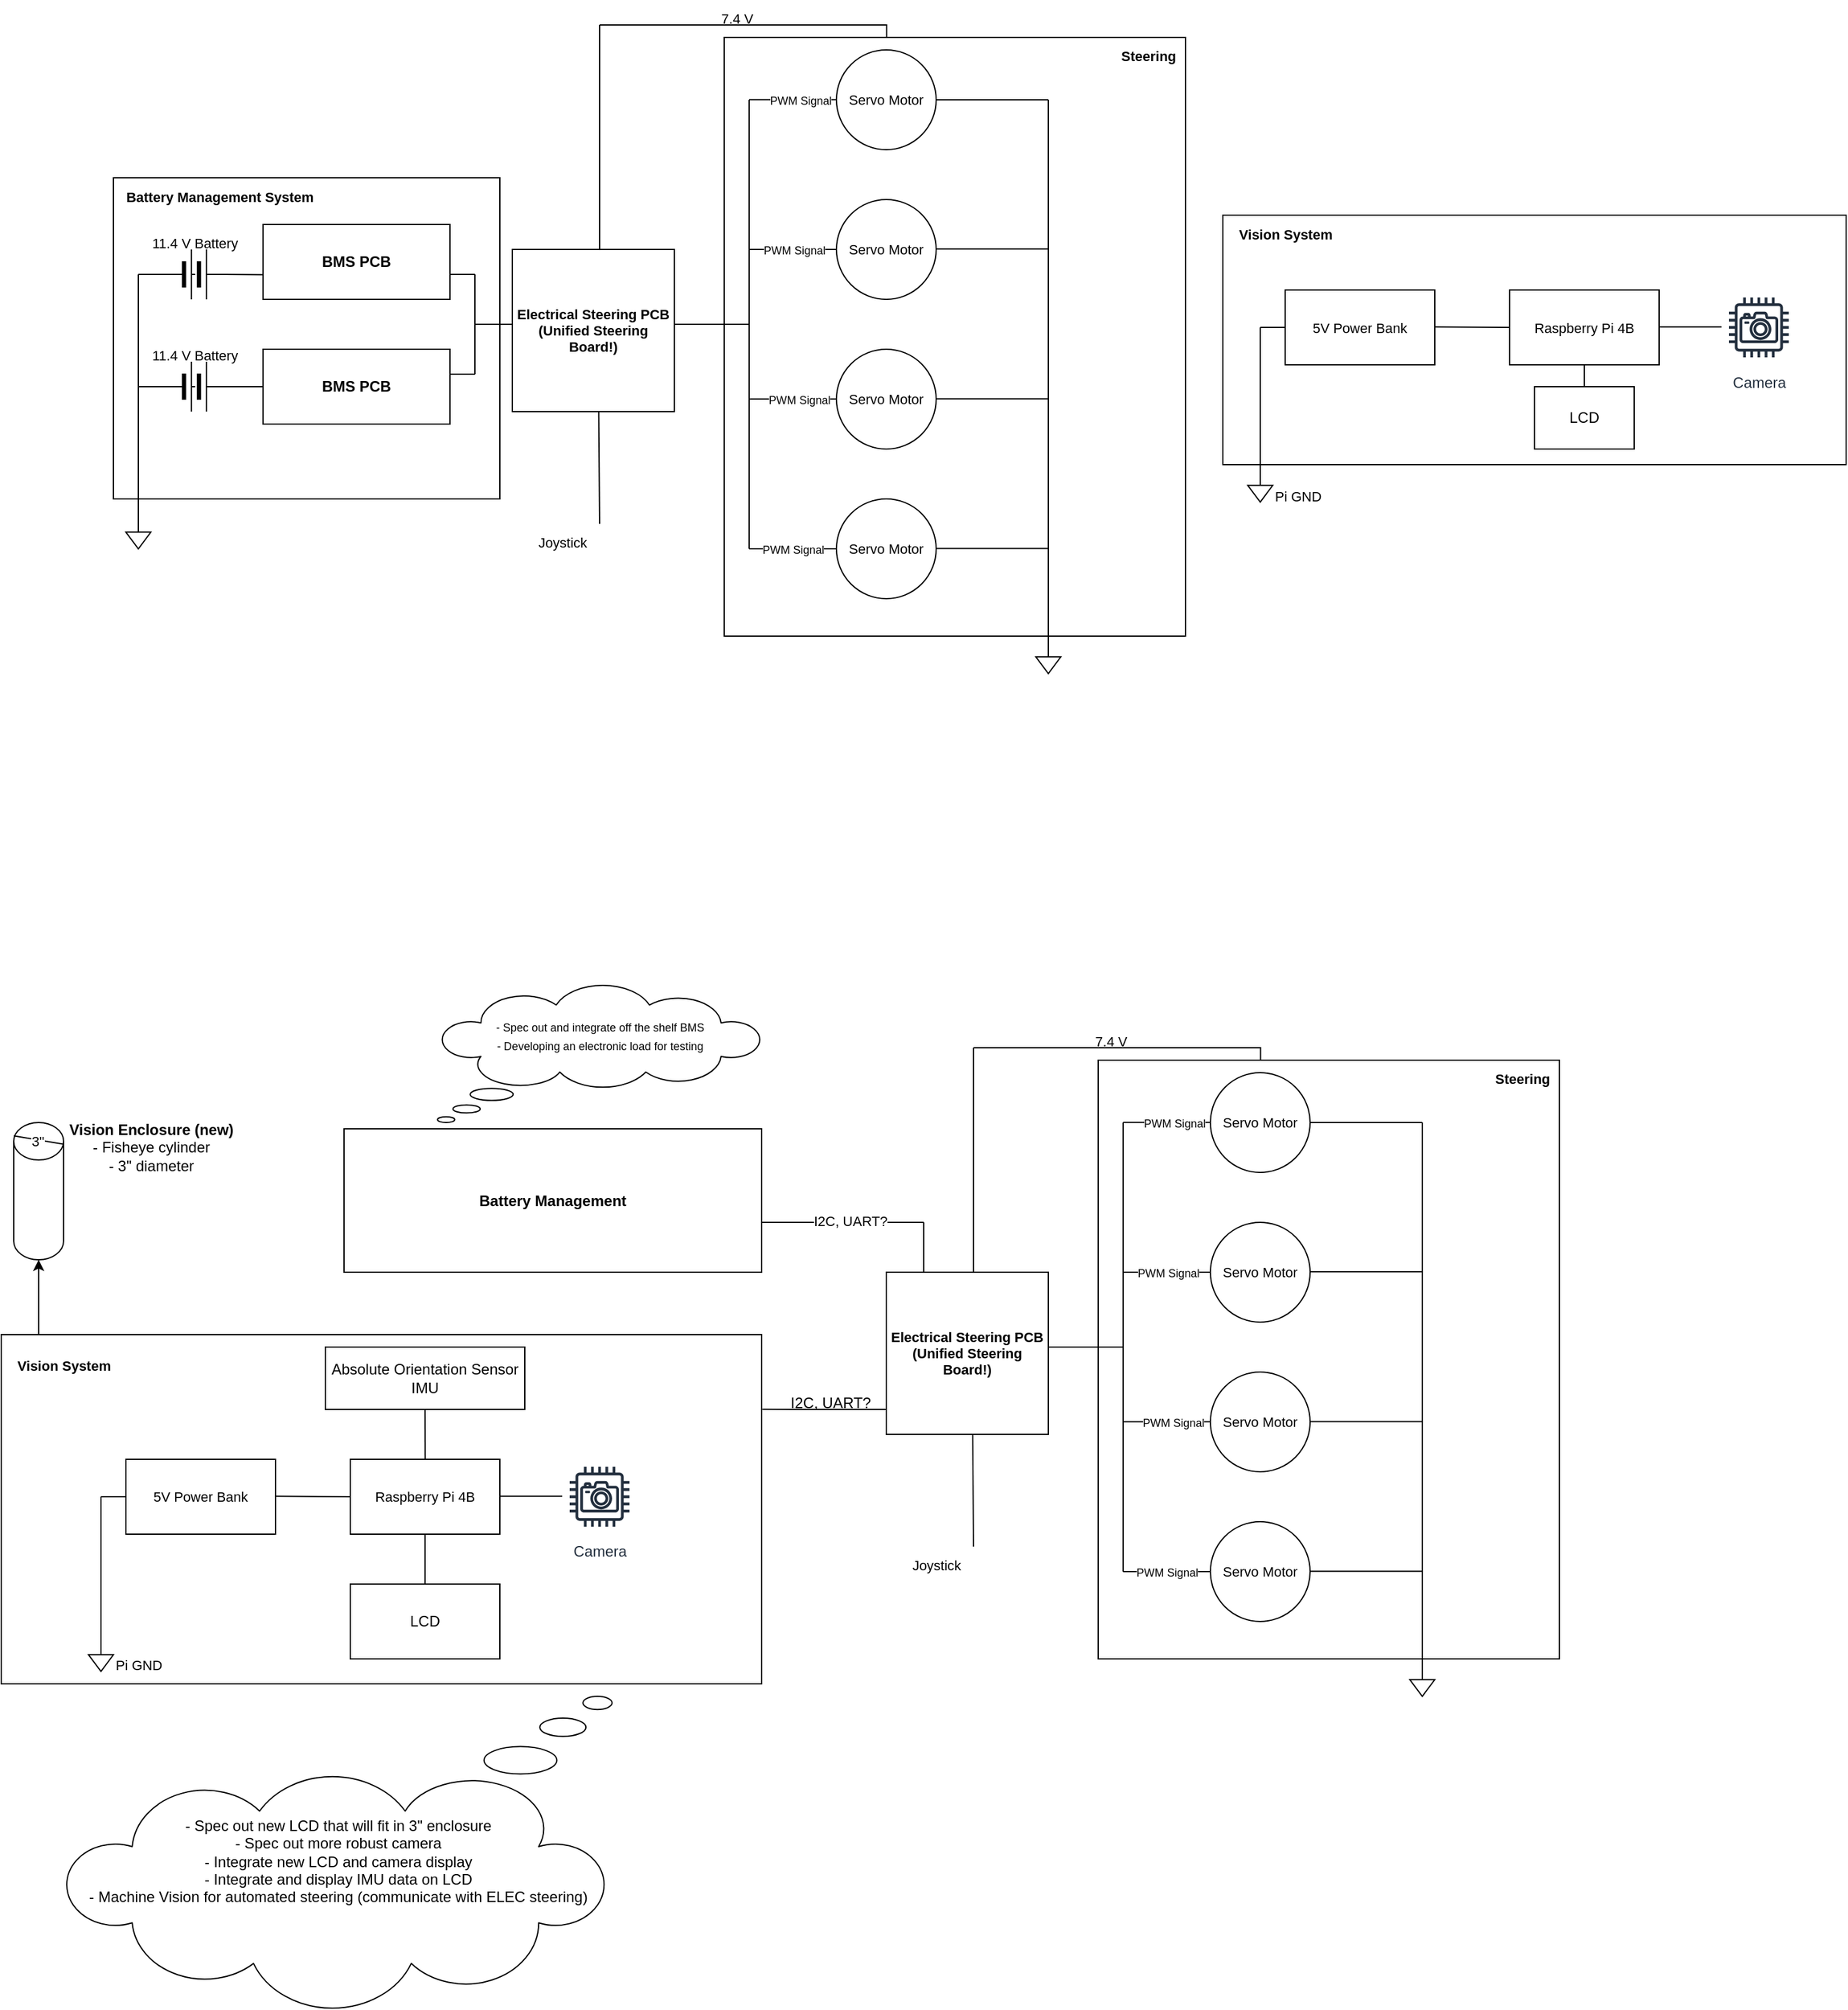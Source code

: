 <mxfile version="22.0.0" type="github">
  <diagram name="Page-1" id="oYd3Mc3LVP-6J4C2aAIg">
    <mxGraphModel dx="1958" dy="1992" grid="1" gridSize="10" guides="1" tooltips="1" connect="1" arrows="0" fold="1" page="1" pageScale="1" pageWidth="850" pageHeight="1100" math="0" shadow="0">
      <root>
        <mxCell id="0" />
        <mxCell id="1" parent="0" />
        <mxCell id="V1TDWvUSBA27oYakJqR9-27" value="" style="rounded=0;whiteSpace=wrap;html=1;" vertex="1" parent="1">
          <mxGeometry x="40" y="580" width="610" height="280" as="geometry" />
        </mxCell>
        <mxCell id="40IYaSdumrcxGA5eztbm-112" value="" style="rounded=0;whiteSpace=wrap;html=1;fontFamily=Helvetica;fontSize=11;fontColor=default;" parent="1" vertex="1">
          <mxGeometry x="1020" y="-317.5" width="500" height="200" as="geometry" />
        </mxCell>
        <mxCell id="40IYaSdumrcxGA5eztbm-90" value="" style="rounded=0;whiteSpace=wrap;html=1;fontFamily=Helvetica;fontSize=11;fontColor=default;" parent="1" vertex="1">
          <mxGeometry x="130" y="-347.5" width="310" height="257.5" as="geometry" />
        </mxCell>
        <mxCell id="40IYaSdumrcxGA5eztbm-80" value="" style="rounded=0;whiteSpace=wrap;html=1;fontFamily=Helvetica;fontSize=11;fontColor=default;" parent="1" vertex="1">
          <mxGeometry x="620" y="-460" width="370" height="480" as="geometry" />
        </mxCell>
        <mxCell id="40IYaSdumrcxGA5eztbm-2" value="&lt;b&gt;BMS PCB&lt;/b&gt;" style="rounded=0;whiteSpace=wrap;html=1;" parent="1" vertex="1">
          <mxGeometry x="250" y="-310" width="150" height="60" as="geometry" />
        </mxCell>
        <mxCell id="40IYaSdumrcxGA5eztbm-4" value="" style="pointerEvents=1;verticalLabelPosition=bottom;shadow=0;dashed=0;align=center;html=1;verticalAlign=top;shape=mxgraph.electrical.miscellaneous.batteryStack;" parent="1" vertex="1">
          <mxGeometry x="170" y="-290" width="50" height="40" as="geometry" />
        </mxCell>
        <mxCell id="40IYaSdumrcxGA5eztbm-5" value="&lt;b&gt;BMS PCB&lt;/b&gt;" style="rounded=0;whiteSpace=wrap;html=1;" parent="1" vertex="1">
          <mxGeometry x="250" y="-210" width="150" height="60" as="geometry" />
        </mxCell>
        <mxCell id="40IYaSdumrcxGA5eztbm-17" value="" style="endArrow=none;html=1;rounded=0;exitX=1;exitY=0.5;exitDx=0;exitDy=0;entryX=-0.001;entryY=0.671;entryDx=0;entryDy=0;entryPerimeter=0;" parent="1" source="40IYaSdumrcxGA5eztbm-4" target="40IYaSdumrcxGA5eztbm-2" edge="1">
          <mxGeometry width="50" height="50" relative="1" as="geometry">
            <mxPoint x="260" y="-230" as="sourcePoint" />
            <mxPoint x="310" y="-280" as="targetPoint" />
          </mxGeometry>
        </mxCell>
        <mxCell id="40IYaSdumrcxGA5eztbm-21" style="shape=connector;rounded=0;orthogonalLoop=1;jettySize=auto;html=1;entryX=1;entryY=0.5;entryDx=0;entryDy=0;labelBackgroundColor=default;strokeColor=default;fontFamily=Helvetica;fontSize=11;fontColor=default;endArrow=classic;" parent="1" source="40IYaSdumrcxGA5eztbm-4" target="40IYaSdumrcxGA5eztbm-4" edge="1">
          <mxGeometry relative="1" as="geometry" />
        </mxCell>
        <mxCell id="40IYaSdumrcxGA5eztbm-35" value="" style="endArrow=none;html=1;rounded=0;labelBackgroundColor=default;strokeColor=default;fontFamily=Helvetica;fontSize=11;fontColor=default;shape=connector;entryX=0;entryY=0.5;entryDx=0;entryDy=0;" parent="1" target="40IYaSdumrcxGA5eztbm-4" edge="1">
          <mxGeometry width="50" height="50" relative="1" as="geometry">
            <mxPoint x="150" y="-270" as="sourcePoint" />
            <mxPoint x="190" y="-320" as="targetPoint" />
          </mxGeometry>
        </mxCell>
        <mxCell id="40IYaSdumrcxGA5eztbm-39" value="" style="pointerEvents=1;verticalLabelPosition=bottom;shadow=0;dashed=0;align=center;html=1;verticalAlign=top;shape=mxgraph.electrical.miscellaneous.batteryStack;" parent="1" vertex="1">
          <mxGeometry x="170" y="-200" width="50" height="40" as="geometry" />
        </mxCell>
        <mxCell id="40IYaSdumrcxGA5eztbm-40" value="" style="endArrow=none;html=1;rounded=0;exitX=1;exitY=0.5;exitDx=0;exitDy=0;entryX=-0.001;entryY=0.671;entryDx=0;entryDy=0;entryPerimeter=0;" parent="1" source="40IYaSdumrcxGA5eztbm-39" edge="1">
          <mxGeometry width="50" height="50" relative="1" as="geometry">
            <mxPoint x="260" y="-140" as="sourcePoint" />
            <mxPoint x="250" y="-180" as="targetPoint" />
          </mxGeometry>
        </mxCell>
        <mxCell id="40IYaSdumrcxGA5eztbm-41" style="shape=connector;rounded=0;orthogonalLoop=1;jettySize=auto;html=1;entryX=1;entryY=0.5;entryDx=0;entryDy=0;labelBackgroundColor=default;strokeColor=default;fontFamily=Helvetica;fontSize=11;fontColor=default;endArrow=classic;" parent="1" source="40IYaSdumrcxGA5eztbm-39" target="40IYaSdumrcxGA5eztbm-39" edge="1">
          <mxGeometry relative="1" as="geometry" />
        </mxCell>
        <mxCell id="40IYaSdumrcxGA5eztbm-42" value="" style="pointerEvents=1;verticalLabelPosition=bottom;shadow=0;dashed=0;align=center;html=1;verticalAlign=top;shape=mxgraph.electrical.signal_sources.signal_ground;fontFamily=Helvetica;fontSize=11;fontColor=default;" parent="1" vertex="1">
          <mxGeometry x="140" y="-70" width="20" height="20" as="geometry" />
        </mxCell>
        <mxCell id="40IYaSdumrcxGA5eztbm-43" value="" style="endArrow=none;html=1;rounded=0;labelBackgroundColor=default;strokeColor=default;fontFamily=Helvetica;fontSize=11;fontColor=default;shape=connector;entryX=0;entryY=0.5;entryDx=0;entryDy=0;" parent="1" target="40IYaSdumrcxGA5eztbm-39" edge="1">
          <mxGeometry width="50" height="50" relative="1" as="geometry">
            <mxPoint x="150" y="-180" as="sourcePoint" />
            <mxPoint x="190" y="-230" as="targetPoint" />
          </mxGeometry>
        </mxCell>
        <mxCell id="40IYaSdumrcxGA5eztbm-44" value="" style="endArrow=none;html=1;rounded=0;labelBackgroundColor=default;strokeColor=default;fontFamily=Helvetica;fontSize=11;fontColor=default;shape=connector;exitX=0.5;exitY=0;exitDx=0;exitDy=0;exitPerimeter=0;" parent="1" source="40IYaSdumrcxGA5eztbm-42" edge="1">
          <mxGeometry width="50" height="50" relative="1" as="geometry">
            <mxPoint x="150" y="-110" as="sourcePoint" />
            <mxPoint x="150" y="-220" as="targetPoint" />
          </mxGeometry>
        </mxCell>
        <mxCell id="40IYaSdumrcxGA5eztbm-47" value="&lt;b&gt;Electrical Steering PCB&lt;br&gt;(Unified Steering Board!)&lt;/b&gt;" style="whiteSpace=wrap;html=1;aspect=fixed;fontFamily=Helvetica;fontSize=11;fontColor=default;" parent="1" vertex="1">
          <mxGeometry x="450" y="-290" width="130" height="130" as="geometry" />
        </mxCell>
        <mxCell id="40IYaSdumrcxGA5eztbm-48" value="" style="endArrow=none;html=1;rounded=0;labelBackgroundColor=default;strokeColor=default;fontFamily=Helvetica;fontSize=11;fontColor=default;shape=connector;" parent="1" edge="1">
          <mxGeometry width="50" height="50" relative="1" as="geometry">
            <mxPoint x="400" y="-270" as="sourcePoint" />
            <mxPoint x="420" y="-270" as="targetPoint" />
            <Array as="points" />
          </mxGeometry>
        </mxCell>
        <mxCell id="40IYaSdumrcxGA5eztbm-49" value="" style="endArrow=none;html=1;rounded=0;labelBackgroundColor=default;strokeColor=default;fontFamily=Helvetica;fontSize=11;fontColor=default;shape=connector;" parent="1" edge="1">
          <mxGeometry width="50" height="50" relative="1" as="geometry">
            <mxPoint x="400" y="-190" as="sourcePoint" />
            <mxPoint x="420" y="-190" as="targetPoint" />
          </mxGeometry>
        </mxCell>
        <mxCell id="40IYaSdumrcxGA5eztbm-50" value="" style="endArrow=none;html=1;rounded=0;labelBackgroundColor=default;strokeColor=default;fontFamily=Helvetica;fontSize=11;fontColor=default;shape=connector;" parent="1" edge="1">
          <mxGeometry width="50" height="50" relative="1" as="geometry">
            <mxPoint x="420" y="-190" as="sourcePoint" />
            <mxPoint x="420" y="-270" as="targetPoint" />
          </mxGeometry>
        </mxCell>
        <mxCell id="40IYaSdumrcxGA5eztbm-51" value="" style="endArrow=none;html=1;rounded=0;labelBackgroundColor=default;strokeColor=default;fontFamily=Helvetica;fontSize=11;fontColor=default;shape=connector;entryX=-0.001;entryY=0.462;entryDx=0;entryDy=0;entryPerimeter=0;" parent="1" target="40IYaSdumrcxGA5eztbm-47" edge="1">
          <mxGeometry width="50" height="50" relative="1" as="geometry">
            <mxPoint x="420" y="-230" as="sourcePoint" />
            <mxPoint x="450.0" y="-225.51" as="targetPoint" />
          </mxGeometry>
        </mxCell>
        <mxCell id="40IYaSdumrcxGA5eztbm-52" value="Servo Motor" style="ellipse;whiteSpace=wrap;html=1;aspect=fixed;fontFamily=Helvetica;fontSize=11;fontColor=default;" parent="1" vertex="1">
          <mxGeometry x="710" y="-450" width="80" height="80" as="geometry" />
        </mxCell>
        <mxCell id="40IYaSdumrcxGA5eztbm-53" value="Servo Motor" style="ellipse;whiteSpace=wrap;html=1;aspect=fixed;fontFamily=Helvetica;fontSize=11;fontColor=default;" parent="1" vertex="1">
          <mxGeometry x="710" y="-330" width="80" height="80" as="geometry" />
        </mxCell>
        <mxCell id="40IYaSdumrcxGA5eztbm-54" value="Servo Motor" style="ellipse;whiteSpace=wrap;html=1;aspect=fixed;fontFamily=Helvetica;fontSize=11;fontColor=default;" parent="1" vertex="1">
          <mxGeometry x="710" y="-210" width="80" height="80" as="geometry" />
        </mxCell>
        <mxCell id="40IYaSdumrcxGA5eztbm-55" value="Servo Motor" style="ellipse;whiteSpace=wrap;html=1;aspect=fixed;fontFamily=Helvetica;fontSize=11;fontColor=default;" parent="1" vertex="1">
          <mxGeometry x="710" y="-90" width="80" height="80" as="geometry" />
        </mxCell>
        <mxCell id="40IYaSdumrcxGA5eztbm-60" value="" style="endArrow=none;html=1;rounded=0;labelBackgroundColor=default;strokeColor=default;fontFamily=Helvetica;fontSize=11;fontColor=default;shape=connector;" parent="1" edge="1">
          <mxGeometry width="50" height="50" relative="1" as="geometry">
            <mxPoint x="580" y="-230" as="sourcePoint" />
            <mxPoint x="640" y="-230" as="targetPoint" />
          </mxGeometry>
        </mxCell>
        <mxCell id="40IYaSdumrcxGA5eztbm-61" value="" style="endArrow=none;html=1;rounded=0;labelBackgroundColor=default;strokeColor=default;fontFamily=Helvetica;fontSize=11;fontColor=default;shape=connector;" parent="1" edge="1">
          <mxGeometry width="50" height="50" relative="1" as="geometry">
            <mxPoint x="640" y="-230" as="sourcePoint" />
            <mxPoint x="640" y="-410" as="targetPoint" />
          </mxGeometry>
        </mxCell>
        <mxCell id="40IYaSdumrcxGA5eztbm-62" value="" style="endArrow=none;html=1;rounded=0;labelBackgroundColor=default;strokeColor=default;fontFamily=Helvetica;fontSize=11;fontColor=default;shape=connector;" parent="1" edge="1">
          <mxGeometry width="50" height="50" relative="1" as="geometry">
            <mxPoint x="640" y="-50" as="sourcePoint" />
            <mxPoint x="640" y="-230" as="targetPoint" />
          </mxGeometry>
        </mxCell>
        <mxCell id="40IYaSdumrcxGA5eztbm-63" value="" style="endArrow=none;html=1;rounded=0;labelBackgroundColor=default;strokeColor=default;fontFamily=Helvetica;fontSize=11;fontColor=default;shape=connector;" parent="1" target="40IYaSdumrcxGA5eztbm-55" edge="1">
          <mxGeometry width="50" height="50" relative="1" as="geometry">
            <mxPoint x="640" y="-50" as="sourcePoint" />
            <mxPoint x="690" y="-100" as="targetPoint" />
          </mxGeometry>
        </mxCell>
        <mxCell id="40IYaSdumrcxGA5eztbm-71" value="&lt;font style=&quot;font-size: 9px;&quot;&gt;PWM Signal&lt;/font&gt;" style="edgeLabel;html=1;align=center;verticalAlign=middle;resizable=0;points=[];fontSize=11;fontFamily=Helvetica;fontColor=default;" parent="40IYaSdumrcxGA5eztbm-63" vertex="1" connectable="0">
          <mxGeometry x="-0.005" relative="1" as="geometry">
            <mxPoint as="offset" />
          </mxGeometry>
        </mxCell>
        <mxCell id="40IYaSdumrcxGA5eztbm-64" value="" style="endArrow=none;html=1;rounded=0;labelBackgroundColor=default;strokeColor=default;fontFamily=Helvetica;fontSize=11;fontColor=default;shape=connector;" parent="1" edge="1">
          <mxGeometry width="50" height="50" relative="1" as="geometry">
            <mxPoint x="640" y="-170.12" as="sourcePoint" />
            <mxPoint x="710" y="-170.12" as="targetPoint" />
          </mxGeometry>
        </mxCell>
        <mxCell id="40IYaSdumrcxGA5eztbm-67" value="&lt;font style=&quot;font-size: 9px;&quot;&gt;PWM Signal&lt;/font&gt;" style="edgeLabel;html=1;align=center;verticalAlign=middle;resizable=0;points=[];fontSize=11;fontFamily=Helvetica;fontColor=default;" parent="40IYaSdumrcxGA5eztbm-64" vertex="1" connectable="0">
          <mxGeometry x="-0.137" y="1" relative="1" as="geometry">
            <mxPoint x="10" y="1" as="offset" />
          </mxGeometry>
        </mxCell>
        <mxCell id="40IYaSdumrcxGA5eztbm-65" value="" style="endArrow=none;html=1;rounded=0;labelBackgroundColor=default;strokeColor=default;fontFamily=Helvetica;fontSize=11;fontColor=default;shape=connector;" parent="1" edge="1">
          <mxGeometry width="50" height="50" relative="1" as="geometry">
            <mxPoint x="640" y="-290" as="sourcePoint" />
            <mxPoint x="710" y="-290" as="targetPoint" />
          </mxGeometry>
        </mxCell>
        <mxCell id="40IYaSdumrcxGA5eztbm-69" value="&lt;font style=&quot;font-size: 9px;&quot;&gt;PWM Signal&lt;/font&gt;" style="edgeLabel;html=1;align=center;verticalAlign=middle;resizable=0;points=[];fontSize=11;fontFamily=Helvetica;fontColor=default;" parent="40IYaSdumrcxGA5eztbm-65" vertex="1" connectable="0">
          <mxGeometry x="0.024" relative="1" as="geometry">
            <mxPoint as="offset" />
          </mxGeometry>
        </mxCell>
        <mxCell id="40IYaSdumrcxGA5eztbm-66" value="" style="endArrow=none;html=1;rounded=0;labelBackgroundColor=default;strokeColor=default;fontFamily=Helvetica;fontSize=11;fontColor=default;shape=connector;" parent="1" edge="1">
          <mxGeometry width="50" height="50" relative="1" as="geometry">
            <mxPoint x="640" y="-410.12" as="sourcePoint" />
            <mxPoint x="710" y="-410.12" as="targetPoint" />
          </mxGeometry>
        </mxCell>
        <mxCell id="40IYaSdumrcxGA5eztbm-70" value="&lt;font style=&quot;font-size: 9px;&quot;&gt;PWM Signal&lt;/font&gt;" style="edgeLabel;html=1;align=center;verticalAlign=middle;resizable=0;points=[];fontSize=11;fontFamily=Helvetica;fontColor=default;" parent="40IYaSdumrcxGA5eztbm-66" vertex="1" connectable="0">
          <mxGeometry x="-0.249" y="1" relative="1" as="geometry">
            <mxPoint x="14" y="1" as="offset" />
          </mxGeometry>
        </mxCell>
        <mxCell id="40IYaSdumrcxGA5eztbm-72" value="" style="endArrow=none;html=1;rounded=0;labelBackgroundColor=default;strokeColor=default;fontFamily=Helvetica;fontSize=11;fontColor=default;shape=connector;" parent="1" edge="1">
          <mxGeometry width="50" height="50" relative="1" as="geometry">
            <mxPoint x="790" y="-410" as="sourcePoint" />
            <mxPoint x="880" y="-410" as="targetPoint" />
          </mxGeometry>
        </mxCell>
        <mxCell id="40IYaSdumrcxGA5eztbm-73" value="" style="endArrow=none;html=1;rounded=0;labelBackgroundColor=default;strokeColor=default;fontFamily=Helvetica;fontSize=11;fontColor=default;shape=connector;" parent="1" edge="1">
          <mxGeometry width="50" height="50" relative="1" as="geometry">
            <mxPoint x="790" y="-290.42" as="sourcePoint" />
            <mxPoint x="880" y="-290.42" as="targetPoint" />
          </mxGeometry>
        </mxCell>
        <mxCell id="40IYaSdumrcxGA5eztbm-74" value="" style="endArrow=none;html=1;rounded=0;labelBackgroundColor=default;strokeColor=default;fontFamily=Helvetica;fontSize=11;fontColor=default;shape=connector;" parent="1" edge="1">
          <mxGeometry width="50" height="50" relative="1" as="geometry">
            <mxPoint x="790" y="-170.21" as="sourcePoint" />
            <mxPoint x="880" y="-170.21" as="targetPoint" />
          </mxGeometry>
        </mxCell>
        <mxCell id="40IYaSdumrcxGA5eztbm-75" value="" style="endArrow=none;html=1;rounded=0;labelBackgroundColor=default;strokeColor=default;fontFamily=Helvetica;fontSize=11;fontColor=default;shape=connector;" parent="1" edge="1">
          <mxGeometry width="50" height="50" relative="1" as="geometry">
            <mxPoint x="790" y="-50.21" as="sourcePoint" />
            <mxPoint x="880" y="-50.21" as="targetPoint" />
          </mxGeometry>
        </mxCell>
        <mxCell id="40IYaSdumrcxGA5eztbm-76" value="" style="endArrow=none;html=1;rounded=0;labelBackgroundColor=default;strokeColor=default;fontFamily=Helvetica;fontSize=11;fontColor=default;shape=connector;exitX=0.5;exitY=0;exitDx=0;exitDy=0;exitPerimeter=0;" parent="1" source="40IYaSdumrcxGA5eztbm-78" edge="1">
          <mxGeometry width="50" height="50" relative="1" as="geometry">
            <mxPoint x="880" y="-20" as="sourcePoint" />
            <mxPoint x="880" y="-410" as="targetPoint" />
          </mxGeometry>
        </mxCell>
        <mxCell id="40IYaSdumrcxGA5eztbm-78" value="" style="pointerEvents=1;verticalLabelPosition=bottom;shadow=0;dashed=0;align=center;html=1;verticalAlign=top;shape=mxgraph.electrical.signal_sources.signal_ground;fontFamily=Helvetica;fontSize=11;fontColor=default;" parent="1" vertex="1">
          <mxGeometry x="870" y="30" width="20" height="20" as="geometry" />
        </mxCell>
        <mxCell id="40IYaSdumrcxGA5eztbm-82" value="" style="endArrow=none;html=1;rounded=0;labelBackgroundColor=default;strokeColor=default;fontFamily=Helvetica;fontSize=11;fontColor=default;shape=connector;" parent="1" edge="1">
          <mxGeometry width="50" height="50" relative="1" as="geometry">
            <mxPoint x="520" y="-290" as="sourcePoint" />
            <mxPoint x="520" y="-470" as="targetPoint" />
          </mxGeometry>
        </mxCell>
        <mxCell id="40IYaSdumrcxGA5eztbm-83" value="" style="endArrow=none;html=1;rounded=0;labelBackgroundColor=default;strokeColor=default;fontFamily=Helvetica;fontSize=11;fontColor=default;shape=connector;" parent="1" edge="1">
          <mxGeometry width="50" height="50" relative="1" as="geometry">
            <mxPoint x="520" y="-470" as="sourcePoint" />
            <mxPoint x="750" y="-470" as="targetPoint" />
          </mxGeometry>
        </mxCell>
        <mxCell id="40IYaSdumrcxGA5eztbm-84" value="" style="endArrow=none;html=1;rounded=0;labelBackgroundColor=default;strokeColor=default;fontFamily=Helvetica;fontSize=11;fontColor=default;shape=connector;exitX=0.352;exitY=0;exitDx=0;exitDy=0;exitPerimeter=0;" parent="1" source="40IYaSdumrcxGA5eztbm-80" edge="1">
          <mxGeometry width="50" height="50" relative="1" as="geometry">
            <mxPoint x="749.75" y="-460" as="sourcePoint" />
            <mxPoint x="750.25" y="-470.48" as="targetPoint" />
          </mxGeometry>
        </mxCell>
        <mxCell id="40IYaSdumrcxGA5eztbm-85" value="7.4 V" style="text;html=1;align=center;verticalAlign=middle;resizable=0;points=[];autosize=1;strokeColor=none;fillColor=none;fontSize=11;fontFamily=Helvetica;fontColor=default;" parent="1" vertex="1">
          <mxGeometry x="605" y="-490" width="50" height="30" as="geometry" />
        </mxCell>
        <mxCell id="40IYaSdumrcxGA5eztbm-86" value="11.4 V Battery" style="text;html=1;align=center;verticalAlign=middle;resizable=0;points=[];autosize=1;strokeColor=none;fillColor=none;fontSize=11;fontFamily=Helvetica;fontColor=default;" parent="1" vertex="1">
          <mxGeometry x="150" y="-310" width="90" height="30" as="geometry" />
        </mxCell>
        <mxCell id="40IYaSdumrcxGA5eztbm-87" value="11.4 V Battery" style="text;html=1;align=center;verticalAlign=middle;resizable=0;points=[];autosize=1;strokeColor=none;fillColor=none;fontSize=11;fontFamily=Helvetica;fontColor=default;" parent="1" vertex="1">
          <mxGeometry x="150" y="-220" width="90" height="30" as="geometry" />
        </mxCell>
        <mxCell id="40IYaSdumrcxGA5eztbm-88" value="Steering" style="text;html=1;align=center;verticalAlign=middle;resizable=0;points=[];autosize=1;strokeColor=none;fillColor=none;fontSize=11;fontFamily=Helvetica;fontColor=default;fontStyle=1" parent="1" vertex="1">
          <mxGeometry x="925" y="-460" width="70" height="30" as="geometry" />
        </mxCell>
        <mxCell id="40IYaSdumrcxGA5eztbm-89" value="" style="endArrow=none;html=1;rounded=0;labelBackgroundColor=default;strokeColor=default;fontFamily=Helvetica;fontSize=11;fontColor=default;shape=connector;" parent="1" edge="1">
          <mxGeometry width="50" height="50" relative="1" as="geometry">
            <mxPoint x="150" y="-180" as="sourcePoint" />
            <mxPoint x="150" y="-270" as="targetPoint" />
          </mxGeometry>
        </mxCell>
        <mxCell id="40IYaSdumrcxGA5eztbm-91" value="&lt;b&gt;Battery Management System&lt;/b&gt;" style="text;html=1;align=center;verticalAlign=middle;resizable=0;points=[];autosize=1;strokeColor=none;fillColor=none;fontSize=11;fontFamily=Helvetica;fontColor=default;" parent="1" vertex="1">
          <mxGeometry x="130" y="-347.5" width="170" height="30" as="geometry" />
        </mxCell>
        <mxCell id="40IYaSdumrcxGA5eztbm-92" value="" style="shape=image;html=1;verticalAlign=top;verticalLabelPosition=bottom;labelBackgroundColor=#ffffff;imageAspect=0;aspect=fixed;image=https://cdn1.iconfinder.com/data/icons/bootstrap-vol-3/16/joystick-128.png;fontFamily=Helvetica;fontSize=11;fontColor=default;" parent="1" vertex="1">
          <mxGeometry x="495" y="-70" width="50" height="50" as="geometry" />
        </mxCell>
        <mxCell id="40IYaSdumrcxGA5eztbm-93" value="Joystick" style="text;html=1;align=center;verticalAlign=middle;resizable=0;points=[];autosize=1;strokeColor=none;fillColor=none;fontSize=11;fontFamily=Helvetica;fontColor=default;" parent="1" vertex="1">
          <mxGeometry x="460" y="-70" width="60" height="30" as="geometry" />
        </mxCell>
        <mxCell id="40IYaSdumrcxGA5eztbm-95" value="" style="endArrow=none;html=1;rounded=0;labelBackgroundColor=default;strokeColor=default;fontFamily=Helvetica;fontSize=11;fontColor=default;shape=connector;entryX=0.533;entryY=1.004;entryDx=0;entryDy=0;entryPerimeter=0;" parent="1" edge="1">
          <mxGeometry width="50" height="50" relative="1" as="geometry">
            <mxPoint x="520" y="-70" as="sourcePoint" />
            <mxPoint x="519.29" y="-160" as="targetPoint" />
          </mxGeometry>
        </mxCell>
        <mxCell id="40IYaSdumrcxGA5eztbm-97" value="Raspberry Pi 4B" style="whiteSpace=wrap;html=1;fontFamily=Helvetica;fontSize=11;fontColor=default;" parent="1" vertex="1">
          <mxGeometry x="1250" y="-257.5" width="120" height="60" as="geometry" />
        </mxCell>
        <mxCell id="40IYaSdumrcxGA5eztbm-98" value="" style="endArrow=none;html=1;rounded=0;labelBackgroundColor=default;strokeColor=default;fontFamily=Helvetica;fontSize=11;fontColor=default;shape=connector;" parent="1" edge="1">
          <mxGeometry width="50" height="50" relative="1" as="geometry">
            <mxPoint x="1370" y="-227.84" as="sourcePoint" />
            <mxPoint x="1420" y="-227.84" as="targetPoint" />
          </mxGeometry>
        </mxCell>
        <mxCell id="40IYaSdumrcxGA5eztbm-101" value="Camera" style="sketch=0;outlineConnect=0;fontColor=#232F3E;gradientColor=none;strokeColor=#232F3E;fillColor=#ffffff;dashed=0;verticalLabelPosition=bottom;verticalAlign=top;align=center;html=1;fontSize=12;fontStyle=0;aspect=fixed;shape=mxgraph.aws4.resourceIcon;resIcon=mxgraph.aws4.camera;fontFamily=Helvetica;" parent="1" vertex="1">
          <mxGeometry x="1420" y="-257.5" width="60" height="60" as="geometry" />
        </mxCell>
        <mxCell id="40IYaSdumrcxGA5eztbm-102" value="5V Power Bank" style="rounded=0;whiteSpace=wrap;html=1;fontFamily=Helvetica;fontSize=11;fontColor=default;" parent="1" vertex="1">
          <mxGeometry x="1070" y="-257.5" width="120" height="60" as="geometry" />
        </mxCell>
        <mxCell id="40IYaSdumrcxGA5eztbm-104" value="" style="endArrow=none;html=1;rounded=0;labelBackgroundColor=default;strokeColor=default;fontFamily=Helvetica;fontSize=11;fontColor=default;shape=connector;" parent="1" edge="1">
          <mxGeometry width="50" height="50" relative="1" as="geometry">
            <mxPoint x="1190" y="-227.84" as="sourcePoint" />
            <mxPoint x="1250" y="-227.5" as="targetPoint" />
          </mxGeometry>
        </mxCell>
        <mxCell id="40IYaSdumrcxGA5eztbm-107" value="" style="pointerEvents=1;verticalLabelPosition=bottom;shadow=0;dashed=0;align=center;html=1;verticalAlign=top;shape=mxgraph.electrical.signal_sources.signal_ground;fontFamily=Helvetica;fontSize=11;fontColor=default;" parent="1" vertex="1">
          <mxGeometry x="1040" y="-107.5" width="20" height="20" as="geometry" />
        </mxCell>
        <mxCell id="40IYaSdumrcxGA5eztbm-108" value="" style="endArrow=none;html=1;rounded=0;labelBackgroundColor=default;strokeColor=default;fontFamily=Helvetica;fontSize=11;fontColor=default;shape=connector;entryX=0.5;entryY=0;entryDx=0;entryDy=0;entryPerimeter=0;" parent="1" target="40IYaSdumrcxGA5eztbm-107" edge="1">
          <mxGeometry width="50" height="50" relative="1" as="geometry">
            <mxPoint x="1050" y="-227.5" as="sourcePoint" />
            <mxPoint x="1060" y="-157.5" as="targetPoint" />
          </mxGeometry>
        </mxCell>
        <mxCell id="40IYaSdumrcxGA5eztbm-109" value="" style="endArrow=none;html=1;rounded=0;labelBackgroundColor=default;strokeColor=default;fontFamily=Helvetica;fontSize=11;fontColor=default;shape=connector;entryX=0;entryY=0.5;entryDx=0;entryDy=0;" parent="1" target="40IYaSdumrcxGA5eztbm-102" edge="1">
          <mxGeometry width="50" height="50" relative="1" as="geometry">
            <mxPoint x="1050" y="-227.5" as="sourcePoint" />
            <mxPoint x="1100" y="-277.5" as="targetPoint" />
          </mxGeometry>
        </mxCell>
        <mxCell id="40IYaSdumrcxGA5eztbm-111" value="Pi GND" style="text;html=1;align=center;verticalAlign=middle;resizable=0;points=[];autosize=1;strokeColor=none;fillColor=none;fontSize=11;fontFamily=Helvetica;fontColor=default;" parent="1" vertex="1">
          <mxGeometry x="1050" y="-107.5" width="60" height="30" as="geometry" />
        </mxCell>
        <mxCell id="40IYaSdumrcxGA5eztbm-114" value="&lt;b&gt;Vision System&lt;/b&gt;" style="text;html=1;align=center;verticalAlign=middle;resizable=0;points=[];autosize=1;strokeColor=none;fillColor=none;fontSize=11;fontFamily=Helvetica;fontColor=default;" parent="1" vertex="1">
          <mxGeometry x="1020" y="-317.5" width="100" height="30" as="geometry" />
        </mxCell>
        <mxCell id="V1TDWvUSBA27oYakJqR9-2" value="Raspberry Pi 4B" style="whiteSpace=wrap;html=1;fontFamily=Helvetica;fontSize=11;fontColor=default;" vertex="1" parent="1">
          <mxGeometry x="320" y="680" width="120" height="60" as="geometry" />
        </mxCell>
        <mxCell id="V1TDWvUSBA27oYakJqR9-3" value="" style="endArrow=none;html=1;rounded=0;labelBackgroundColor=default;strokeColor=default;fontFamily=Helvetica;fontSize=11;fontColor=default;shape=connector;" edge="1" parent="1">
          <mxGeometry width="50" height="50" relative="1" as="geometry">
            <mxPoint x="440" y="709.66" as="sourcePoint" />
            <mxPoint x="490" y="709.66" as="targetPoint" />
          </mxGeometry>
        </mxCell>
        <mxCell id="V1TDWvUSBA27oYakJqR9-4" value="Camera" style="sketch=0;outlineConnect=0;fontColor=#232F3E;gradientColor=none;strokeColor=#232F3E;fillColor=#ffffff;dashed=0;verticalLabelPosition=bottom;verticalAlign=top;align=center;html=1;fontSize=12;fontStyle=0;aspect=fixed;shape=mxgraph.aws4.resourceIcon;resIcon=mxgraph.aws4.camera;fontFamily=Helvetica;" vertex="1" parent="1">
          <mxGeometry x="490" y="680" width="60" height="60" as="geometry" />
        </mxCell>
        <mxCell id="V1TDWvUSBA27oYakJqR9-5" value="5V Power Bank" style="rounded=0;whiteSpace=wrap;html=1;fontFamily=Helvetica;fontSize=11;fontColor=default;" vertex="1" parent="1">
          <mxGeometry x="140" y="680" width="120" height="60" as="geometry" />
        </mxCell>
        <mxCell id="V1TDWvUSBA27oYakJqR9-6" value="" style="endArrow=none;html=1;rounded=0;labelBackgroundColor=default;strokeColor=default;fontFamily=Helvetica;fontSize=11;fontColor=default;shape=connector;" edge="1" parent="1">
          <mxGeometry width="50" height="50" relative="1" as="geometry">
            <mxPoint x="260" y="709.66" as="sourcePoint" />
            <mxPoint x="320" y="710" as="targetPoint" />
          </mxGeometry>
        </mxCell>
        <mxCell id="V1TDWvUSBA27oYakJqR9-7" value="" style="pointerEvents=1;verticalLabelPosition=bottom;shadow=0;dashed=0;align=center;html=1;verticalAlign=top;shape=mxgraph.electrical.signal_sources.signal_ground;fontFamily=Helvetica;fontSize=11;fontColor=default;" vertex="1" parent="1">
          <mxGeometry x="110" y="830" width="20" height="20" as="geometry" />
        </mxCell>
        <mxCell id="V1TDWvUSBA27oYakJqR9-8" value="" style="endArrow=none;html=1;rounded=0;labelBackgroundColor=default;strokeColor=default;fontFamily=Helvetica;fontSize=11;fontColor=default;shape=connector;entryX=0.5;entryY=0;entryDx=0;entryDy=0;entryPerimeter=0;" edge="1" parent="1" target="V1TDWvUSBA27oYakJqR9-7">
          <mxGeometry width="50" height="50" relative="1" as="geometry">
            <mxPoint x="120" y="710" as="sourcePoint" />
            <mxPoint x="130" y="780" as="targetPoint" />
          </mxGeometry>
        </mxCell>
        <mxCell id="V1TDWvUSBA27oYakJqR9-9" value="" style="endArrow=none;html=1;rounded=0;labelBackgroundColor=default;strokeColor=default;fontFamily=Helvetica;fontSize=11;fontColor=default;shape=connector;entryX=0;entryY=0.5;entryDx=0;entryDy=0;" edge="1" parent="1" target="V1TDWvUSBA27oYakJqR9-5">
          <mxGeometry width="50" height="50" relative="1" as="geometry">
            <mxPoint x="120" y="710" as="sourcePoint" />
            <mxPoint x="170" y="660" as="targetPoint" />
          </mxGeometry>
        </mxCell>
        <mxCell id="V1TDWvUSBA27oYakJqR9-10" value="Pi GND" style="text;html=1;align=center;verticalAlign=middle;resizable=0;points=[];autosize=1;strokeColor=none;fillColor=none;fontSize=11;fontFamily=Helvetica;fontColor=default;" vertex="1" parent="1">
          <mxGeometry x="120" y="830" width="60" height="30" as="geometry" />
        </mxCell>
        <mxCell id="V1TDWvUSBA27oYakJqR9-11" value="&lt;b&gt;Vision System&lt;/b&gt;" style="text;html=1;align=center;verticalAlign=middle;resizable=0;points=[];autosize=1;strokeColor=none;fillColor=none;fontSize=11;fontFamily=Helvetica;fontColor=default;" vertex="1" parent="1">
          <mxGeometry x="40" y="590" width="100" height="30" as="geometry" />
        </mxCell>
        <mxCell id="V1TDWvUSBA27oYakJqR9-12" value="" style="shape=cylinder3;whiteSpace=wrap;html=1;boundedLbl=1;backgroundOutline=1;size=15;" vertex="1" parent="1">
          <mxGeometry x="50" y="410" width="40" height="110" as="geometry" />
        </mxCell>
        <mxCell id="V1TDWvUSBA27oYakJqR9-17" value="" style="endArrow=none;html=1;rounded=0;entryX=0.985;entryY=0.157;entryDx=0;entryDy=0;entryPerimeter=0;" edge="1" parent="1" target="V1TDWvUSBA27oYakJqR9-12">
          <mxGeometry width="50" height="50" relative="1" as="geometry">
            <mxPoint x="50" y="420.64" as="sourcePoint" />
            <mxPoint x="90.8" y="420.0" as="targetPoint" />
          </mxGeometry>
        </mxCell>
        <mxCell id="V1TDWvUSBA27oYakJqR9-18" value="3&quot;" style="edgeLabel;html=1;align=center;verticalAlign=middle;resizable=0;points=[];" vertex="1" connectable="0" parent="V1TDWvUSBA27oYakJqR9-17">
          <mxGeometry x="-0.061" y="-1" relative="1" as="geometry">
            <mxPoint as="offset" />
          </mxGeometry>
        </mxCell>
        <mxCell id="V1TDWvUSBA27oYakJqR9-19" value="" style="endArrow=classic;html=1;rounded=0;entryX=0.5;entryY=1;entryDx=0;entryDy=0;entryPerimeter=0;" edge="1" parent="1" target="V1TDWvUSBA27oYakJqR9-12">
          <mxGeometry width="50" height="50" relative="1" as="geometry">
            <mxPoint x="70" y="580" as="sourcePoint" />
            <mxPoint x="120" y="500" as="targetPoint" />
          </mxGeometry>
        </mxCell>
        <mxCell id="V1TDWvUSBA27oYakJqR9-20" value="&lt;b&gt;Vision Enclosure (new)&lt;br&gt;&lt;/b&gt;- Fisheye cylinder&lt;br&gt;- 3&quot; diameter" style="text;html=1;align=center;verticalAlign=middle;resizable=0;points=[];autosize=1;strokeColor=none;fillColor=none;" vertex="1" parent="1">
          <mxGeometry x="80" y="400" width="160" height="60" as="geometry" />
        </mxCell>
        <mxCell id="V1TDWvUSBA27oYakJqR9-21" value="Absolute Orientation Sensor IMU" style="rounded=0;whiteSpace=wrap;html=1;" vertex="1" parent="1">
          <mxGeometry x="300" y="590" width="160" height="50" as="geometry" />
        </mxCell>
        <mxCell id="V1TDWvUSBA27oYakJqR9-22" value="" style="endArrow=none;html=1;rounded=0;entryX=0.5;entryY=1;entryDx=0;entryDy=0;exitX=0.501;exitY=-0.008;exitDx=0;exitDy=0;exitPerimeter=0;" edge="1" parent="1" source="V1TDWvUSBA27oYakJqR9-2" target="V1TDWvUSBA27oYakJqR9-21">
          <mxGeometry width="50" height="50" relative="1" as="geometry">
            <mxPoint x="370" y="680" as="sourcePoint" />
            <mxPoint x="420" y="630" as="targetPoint" />
          </mxGeometry>
        </mxCell>
        <mxCell id="V1TDWvUSBA27oYakJqR9-23" value="LCD" style="rounded=0;whiteSpace=wrap;html=1;" vertex="1" parent="1">
          <mxGeometry x="1270" y="-180" width="80" height="50" as="geometry" />
        </mxCell>
        <mxCell id="V1TDWvUSBA27oYakJqR9-24" value="" style="endArrow=none;html=1;rounded=0;entryX=0.5;entryY=1;entryDx=0;entryDy=0;exitX=0.5;exitY=0;exitDx=0;exitDy=0;" edge="1" parent="1" source="V1TDWvUSBA27oYakJqR9-23" target="40IYaSdumrcxGA5eztbm-97">
          <mxGeometry width="50" height="50" relative="1" as="geometry">
            <mxPoint x="1330" y="-180" as="sourcePoint" />
            <mxPoint x="1380" y="-230" as="targetPoint" />
          </mxGeometry>
        </mxCell>
        <mxCell id="V1TDWvUSBA27oYakJqR9-25" value="LCD" style="rounded=0;whiteSpace=wrap;html=1;" vertex="1" parent="1">
          <mxGeometry x="320" y="780" width="120" height="60" as="geometry" />
        </mxCell>
        <mxCell id="V1TDWvUSBA27oYakJqR9-26" value="" style="endArrow=none;html=1;rounded=0;entryX=0.5;entryY=1;entryDx=0;entryDy=0;" edge="1" parent="1" target="V1TDWvUSBA27oYakJqR9-2">
          <mxGeometry width="50" height="50" relative="1" as="geometry">
            <mxPoint x="380" y="780" as="sourcePoint" />
            <mxPoint x="425" y="730" as="targetPoint" />
          </mxGeometry>
        </mxCell>
        <mxCell id="V1TDWvUSBA27oYakJqR9-28" value="&lt;b&gt;Battery Management&lt;/b&gt;" style="rounded=0;whiteSpace=wrap;html=1;" vertex="1" parent="1">
          <mxGeometry x="315" y="415" width="335" height="115" as="geometry" />
        </mxCell>
        <mxCell id="V1TDWvUSBA27oYakJqR9-31" value="" style="rounded=0;whiteSpace=wrap;html=1;fontFamily=Helvetica;fontSize=11;fontColor=default;" vertex="1" parent="1">
          <mxGeometry x="920" y="360" width="370" height="480" as="geometry" />
        </mxCell>
        <mxCell id="V1TDWvUSBA27oYakJqR9-32" value="&lt;b&gt;Electrical Steering PCB&lt;br&gt;(Unified Steering Board!)&lt;/b&gt;" style="whiteSpace=wrap;html=1;aspect=fixed;fontFamily=Helvetica;fontSize=11;fontColor=default;" vertex="1" parent="1">
          <mxGeometry x="750" y="530" width="130" height="130" as="geometry" />
        </mxCell>
        <mxCell id="V1TDWvUSBA27oYakJqR9-33" value="Servo Motor" style="ellipse;whiteSpace=wrap;html=1;aspect=fixed;fontFamily=Helvetica;fontSize=11;fontColor=default;" vertex="1" parent="1">
          <mxGeometry x="1010" y="370" width="80" height="80" as="geometry" />
        </mxCell>
        <mxCell id="V1TDWvUSBA27oYakJqR9-34" value="Servo Motor" style="ellipse;whiteSpace=wrap;html=1;aspect=fixed;fontFamily=Helvetica;fontSize=11;fontColor=default;" vertex="1" parent="1">
          <mxGeometry x="1010" y="490" width="80" height="80" as="geometry" />
        </mxCell>
        <mxCell id="V1TDWvUSBA27oYakJqR9-35" value="Servo Motor" style="ellipse;whiteSpace=wrap;html=1;aspect=fixed;fontFamily=Helvetica;fontSize=11;fontColor=default;" vertex="1" parent="1">
          <mxGeometry x="1010" y="610" width="80" height="80" as="geometry" />
        </mxCell>
        <mxCell id="V1TDWvUSBA27oYakJqR9-36" value="Servo Motor" style="ellipse;whiteSpace=wrap;html=1;aspect=fixed;fontFamily=Helvetica;fontSize=11;fontColor=default;" vertex="1" parent="1">
          <mxGeometry x="1010" y="730" width="80" height="80" as="geometry" />
        </mxCell>
        <mxCell id="V1TDWvUSBA27oYakJqR9-37" value="" style="endArrow=none;html=1;rounded=0;labelBackgroundColor=default;strokeColor=default;fontFamily=Helvetica;fontSize=11;fontColor=default;shape=connector;" edge="1" parent="1">
          <mxGeometry width="50" height="50" relative="1" as="geometry">
            <mxPoint x="880" y="590" as="sourcePoint" />
            <mxPoint x="940" y="590" as="targetPoint" />
          </mxGeometry>
        </mxCell>
        <mxCell id="V1TDWvUSBA27oYakJqR9-38" value="" style="endArrow=none;html=1;rounded=0;labelBackgroundColor=default;strokeColor=default;fontFamily=Helvetica;fontSize=11;fontColor=default;shape=connector;" edge="1" parent="1">
          <mxGeometry width="50" height="50" relative="1" as="geometry">
            <mxPoint x="940" y="590" as="sourcePoint" />
            <mxPoint x="940" y="410" as="targetPoint" />
          </mxGeometry>
        </mxCell>
        <mxCell id="V1TDWvUSBA27oYakJqR9-39" value="" style="endArrow=none;html=1;rounded=0;labelBackgroundColor=default;strokeColor=default;fontFamily=Helvetica;fontSize=11;fontColor=default;shape=connector;" edge="1" parent="1">
          <mxGeometry width="50" height="50" relative="1" as="geometry">
            <mxPoint x="940" y="770" as="sourcePoint" />
            <mxPoint x="940" y="590" as="targetPoint" />
          </mxGeometry>
        </mxCell>
        <mxCell id="V1TDWvUSBA27oYakJqR9-40" value="" style="endArrow=none;html=1;rounded=0;labelBackgroundColor=default;strokeColor=default;fontFamily=Helvetica;fontSize=11;fontColor=default;shape=connector;" edge="1" parent="1" target="V1TDWvUSBA27oYakJqR9-36">
          <mxGeometry width="50" height="50" relative="1" as="geometry">
            <mxPoint x="940" y="770" as="sourcePoint" />
            <mxPoint x="990" y="720" as="targetPoint" />
          </mxGeometry>
        </mxCell>
        <mxCell id="V1TDWvUSBA27oYakJqR9-41" value="&lt;font style=&quot;font-size: 9px;&quot;&gt;PWM Signal&lt;/font&gt;" style="edgeLabel;html=1;align=center;verticalAlign=middle;resizable=0;points=[];fontSize=11;fontFamily=Helvetica;fontColor=default;" vertex="1" connectable="0" parent="V1TDWvUSBA27oYakJqR9-40">
          <mxGeometry x="-0.005" relative="1" as="geometry">
            <mxPoint as="offset" />
          </mxGeometry>
        </mxCell>
        <mxCell id="V1TDWvUSBA27oYakJqR9-42" value="" style="endArrow=none;html=1;rounded=0;labelBackgroundColor=default;strokeColor=default;fontFamily=Helvetica;fontSize=11;fontColor=default;shape=connector;" edge="1" parent="1">
          <mxGeometry width="50" height="50" relative="1" as="geometry">
            <mxPoint x="940" y="649.88" as="sourcePoint" />
            <mxPoint x="1010" y="649.88" as="targetPoint" />
          </mxGeometry>
        </mxCell>
        <mxCell id="V1TDWvUSBA27oYakJqR9-43" value="&lt;font style=&quot;font-size: 9px;&quot;&gt;PWM Signal&lt;/font&gt;" style="edgeLabel;html=1;align=center;verticalAlign=middle;resizable=0;points=[];fontSize=11;fontFamily=Helvetica;fontColor=default;" vertex="1" connectable="0" parent="V1TDWvUSBA27oYakJqR9-42">
          <mxGeometry x="-0.137" y="1" relative="1" as="geometry">
            <mxPoint x="10" y="1" as="offset" />
          </mxGeometry>
        </mxCell>
        <mxCell id="V1TDWvUSBA27oYakJqR9-44" value="" style="endArrow=none;html=1;rounded=0;labelBackgroundColor=default;strokeColor=default;fontFamily=Helvetica;fontSize=11;fontColor=default;shape=connector;" edge="1" parent="1">
          <mxGeometry width="50" height="50" relative="1" as="geometry">
            <mxPoint x="940" y="530" as="sourcePoint" />
            <mxPoint x="1010" y="530" as="targetPoint" />
          </mxGeometry>
        </mxCell>
        <mxCell id="V1TDWvUSBA27oYakJqR9-45" value="&lt;font style=&quot;font-size: 9px;&quot;&gt;PWM Signal&lt;/font&gt;" style="edgeLabel;html=1;align=center;verticalAlign=middle;resizable=0;points=[];fontSize=11;fontFamily=Helvetica;fontColor=default;" vertex="1" connectable="0" parent="V1TDWvUSBA27oYakJqR9-44">
          <mxGeometry x="0.024" relative="1" as="geometry">
            <mxPoint as="offset" />
          </mxGeometry>
        </mxCell>
        <mxCell id="V1TDWvUSBA27oYakJqR9-46" value="" style="endArrow=none;html=1;rounded=0;labelBackgroundColor=default;strokeColor=default;fontFamily=Helvetica;fontSize=11;fontColor=default;shape=connector;" edge="1" parent="1">
          <mxGeometry width="50" height="50" relative="1" as="geometry">
            <mxPoint x="940" y="409.88" as="sourcePoint" />
            <mxPoint x="1010" y="409.88" as="targetPoint" />
          </mxGeometry>
        </mxCell>
        <mxCell id="V1TDWvUSBA27oYakJqR9-47" value="&lt;font style=&quot;font-size: 9px;&quot;&gt;PWM Signal&lt;/font&gt;" style="edgeLabel;html=1;align=center;verticalAlign=middle;resizable=0;points=[];fontSize=11;fontFamily=Helvetica;fontColor=default;" vertex="1" connectable="0" parent="V1TDWvUSBA27oYakJqR9-46">
          <mxGeometry x="-0.249" y="1" relative="1" as="geometry">
            <mxPoint x="14" y="1" as="offset" />
          </mxGeometry>
        </mxCell>
        <mxCell id="V1TDWvUSBA27oYakJqR9-48" value="" style="endArrow=none;html=1;rounded=0;labelBackgroundColor=default;strokeColor=default;fontFamily=Helvetica;fontSize=11;fontColor=default;shape=connector;" edge="1" parent="1">
          <mxGeometry width="50" height="50" relative="1" as="geometry">
            <mxPoint x="1090" y="410" as="sourcePoint" />
            <mxPoint x="1180" y="410" as="targetPoint" />
          </mxGeometry>
        </mxCell>
        <mxCell id="V1TDWvUSBA27oYakJqR9-49" value="" style="endArrow=none;html=1;rounded=0;labelBackgroundColor=default;strokeColor=default;fontFamily=Helvetica;fontSize=11;fontColor=default;shape=connector;" edge="1" parent="1">
          <mxGeometry width="50" height="50" relative="1" as="geometry">
            <mxPoint x="1090" y="529.58" as="sourcePoint" />
            <mxPoint x="1180" y="529.58" as="targetPoint" />
          </mxGeometry>
        </mxCell>
        <mxCell id="V1TDWvUSBA27oYakJqR9-50" value="" style="endArrow=none;html=1;rounded=0;labelBackgroundColor=default;strokeColor=default;fontFamily=Helvetica;fontSize=11;fontColor=default;shape=connector;" edge="1" parent="1">
          <mxGeometry width="50" height="50" relative="1" as="geometry">
            <mxPoint x="1090" y="649.79" as="sourcePoint" />
            <mxPoint x="1180" y="649.79" as="targetPoint" />
          </mxGeometry>
        </mxCell>
        <mxCell id="V1TDWvUSBA27oYakJqR9-51" value="" style="endArrow=none;html=1;rounded=0;labelBackgroundColor=default;strokeColor=default;fontFamily=Helvetica;fontSize=11;fontColor=default;shape=connector;" edge="1" parent="1">
          <mxGeometry width="50" height="50" relative="1" as="geometry">
            <mxPoint x="1090" y="769.79" as="sourcePoint" />
            <mxPoint x="1180" y="769.79" as="targetPoint" />
          </mxGeometry>
        </mxCell>
        <mxCell id="V1TDWvUSBA27oYakJqR9-52" value="" style="endArrow=none;html=1;rounded=0;labelBackgroundColor=default;strokeColor=default;fontFamily=Helvetica;fontSize=11;fontColor=default;shape=connector;exitX=0.5;exitY=0;exitDx=0;exitDy=0;exitPerimeter=0;" edge="1" parent="1" source="V1TDWvUSBA27oYakJqR9-53">
          <mxGeometry width="50" height="50" relative="1" as="geometry">
            <mxPoint x="1180" y="800" as="sourcePoint" />
            <mxPoint x="1180" y="410" as="targetPoint" />
          </mxGeometry>
        </mxCell>
        <mxCell id="V1TDWvUSBA27oYakJqR9-53" value="" style="pointerEvents=1;verticalLabelPosition=bottom;shadow=0;dashed=0;align=center;html=1;verticalAlign=top;shape=mxgraph.electrical.signal_sources.signal_ground;fontFamily=Helvetica;fontSize=11;fontColor=default;" vertex="1" parent="1">
          <mxGeometry x="1170" y="850" width="20" height="20" as="geometry" />
        </mxCell>
        <mxCell id="V1TDWvUSBA27oYakJqR9-54" value="" style="endArrow=none;html=1;rounded=0;labelBackgroundColor=default;strokeColor=default;fontFamily=Helvetica;fontSize=11;fontColor=default;shape=connector;" edge="1" parent="1">
          <mxGeometry width="50" height="50" relative="1" as="geometry">
            <mxPoint x="820" y="530" as="sourcePoint" />
            <mxPoint x="820" y="350" as="targetPoint" />
          </mxGeometry>
        </mxCell>
        <mxCell id="V1TDWvUSBA27oYakJqR9-55" value="" style="endArrow=none;html=1;rounded=0;labelBackgroundColor=default;strokeColor=default;fontFamily=Helvetica;fontSize=11;fontColor=default;shape=connector;" edge="1" parent="1">
          <mxGeometry width="50" height="50" relative="1" as="geometry">
            <mxPoint x="820" y="350" as="sourcePoint" />
            <mxPoint x="1050" y="350" as="targetPoint" />
          </mxGeometry>
        </mxCell>
        <mxCell id="V1TDWvUSBA27oYakJqR9-56" value="" style="endArrow=none;html=1;rounded=0;labelBackgroundColor=default;strokeColor=default;fontFamily=Helvetica;fontSize=11;fontColor=default;shape=connector;exitX=0.352;exitY=0;exitDx=0;exitDy=0;exitPerimeter=0;" edge="1" parent="1" source="V1TDWvUSBA27oYakJqR9-31">
          <mxGeometry width="50" height="50" relative="1" as="geometry">
            <mxPoint x="1049.75" y="360" as="sourcePoint" />
            <mxPoint x="1050.25" y="349.52" as="targetPoint" />
          </mxGeometry>
        </mxCell>
        <mxCell id="V1TDWvUSBA27oYakJqR9-57" value="7.4 V" style="text;html=1;align=center;verticalAlign=middle;resizable=0;points=[];autosize=1;strokeColor=none;fillColor=none;fontSize=11;fontFamily=Helvetica;fontColor=default;" vertex="1" parent="1">
          <mxGeometry x="905" y="330" width="50" height="30" as="geometry" />
        </mxCell>
        <mxCell id="V1TDWvUSBA27oYakJqR9-58" value="Steering" style="text;html=1;align=center;verticalAlign=middle;resizable=0;points=[];autosize=1;strokeColor=none;fillColor=none;fontSize=11;fontFamily=Helvetica;fontColor=default;fontStyle=1" vertex="1" parent="1">
          <mxGeometry x="1225" y="360" width="70" height="30" as="geometry" />
        </mxCell>
        <mxCell id="V1TDWvUSBA27oYakJqR9-59" value="" style="shape=image;html=1;verticalAlign=top;verticalLabelPosition=bottom;labelBackgroundColor=#ffffff;imageAspect=0;aspect=fixed;image=https://cdn1.iconfinder.com/data/icons/bootstrap-vol-3/16/joystick-128.png;fontFamily=Helvetica;fontSize=11;fontColor=default;" vertex="1" parent="1">
          <mxGeometry x="795" y="750" width="50" height="50" as="geometry" />
        </mxCell>
        <mxCell id="V1TDWvUSBA27oYakJqR9-60" value="Joystick" style="text;html=1;align=center;verticalAlign=middle;resizable=0;points=[];autosize=1;strokeColor=none;fillColor=none;fontSize=11;fontFamily=Helvetica;fontColor=default;" vertex="1" parent="1">
          <mxGeometry x="760" y="750" width="60" height="30" as="geometry" />
        </mxCell>
        <mxCell id="V1TDWvUSBA27oYakJqR9-61" value="" style="endArrow=none;html=1;rounded=0;labelBackgroundColor=default;strokeColor=default;fontFamily=Helvetica;fontSize=11;fontColor=default;shape=connector;entryX=0.533;entryY=1.004;entryDx=0;entryDy=0;entryPerimeter=0;" edge="1" parent="1">
          <mxGeometry width="50" height="50" relative="1" as="geometry">
            <mxPoint x="820" y="750" as="sourcePoint" />
            <mxPoint x="819.29" y="660" as="targetPoint" />
          </mxGeometry>
        </mxCell>
        <mxCell id="V1TDWvUSBA27oYakJqR9-62" value="" style="endArrow=none;html=1;rounded=0;" edge="1" parent="1">
          <mxGeometry width="50" height="50" relative="1" as="geometry">
            <mxPoint x="650" y="490" as="sourcePoint" />
            <mxPoint x="780" y="490" as="targetPoint" />
          </mxGeometry>
        </mxCell>
        <mxCell id="V1TDWvUSBA27oYakJqR9-70" value="I2C, UART?" style="edgeLabel;html=1;align=center;verticalAlign=middle;resizable=0;points=[];" vertex="1" connectable="0" parent="V1TDWvUSBA27oYakJqR9-62">
          <mxGeometry x="0.09" y="1" relative="1" as="geometry">
            <mxPoint as="offset" />
          </mxGeometry>
        </mxCell>
        <mxCell id="V1TDWvUSBA27oYakJqR9-63" value="" style="endArrow=none;html=1;rounded=0;" edge="1" parent="1">
          <mxGeometry width="50" height="50" relative="1" as="geometry">
            <mxPoint x="780" y="530" as="sourcePoint" />
            <mxPoint x="780" y="490" as="targetPoint" />
          </mxGeometry>
        </mxCell>
        <mxCell id="V1TDWvUSBA27oYakJqR9-65" value="" style="endArrow=none;html=1;rounded=0;exitX=1.001;exitY=0.214;exitDx=0;exitDy=0;exitPerimeter=0;" edge="1" parent="1" source="V1TDWvUSBA27oYakJqR9-27">
          <mxGeometry width="50" height="50" relative="1" as="geometry">
            <mxPoint x="650.0" y="640.001" as="sourcePoint" />
            <mxPoint x="750" y="640" as="targetPoint" />
          </mxGeometry>
        </mxCell>
        <mxCell id="V1TDWvUSBA27oYakJqR9-66" value="" style="whiteSpace=wrap;html=1;shape=mxgraph.basic.cloud_callout" vertex="1" parent="1">
          <mxGeometry x="390" y="300" width="260" height="110" as="geometry" />
        </mxCell>
        <mxCell id="V1TDWvUSBA27oYakJqR9-67" value="&lt;font style=&quot;font-size: 9px;&quot;&gt;- Spec out and integrate off the shelf BMS&lt;br style=&quot;border-color: var(--border-color);&quot;&gt;&lt;span style=&quot;&quot;&gt;- Developing an electronic load for testing&lt;/span&gt;&lt;/font&gt;" style="text;html=1;align=center;verticalAlign=middle;resizable=0;points=[];autosize=1;strokeColor=none;fillColor=none;" vertex="1" parent="1">
          <mxGeometry x="425" y="320" width="190" height="40" as="geometry" />
        </mxCell>
        <mxCell id="V1TDWvUSBA27oYakJqR9-68" value="" style="whiteSpace=wrap;html=1;shape=mxgraph.basic.cloud_callout;direction=west;" vertex="1" parent="1">
          <mxGeometry x="90" y="870" width="440" height="250" as="geometry" />
        </mxCell>
        <mxCell id="V1TDWvUSBA27oYakJqR9-69" value="&lt;br&gt;- Spec out new LCD that will fit in 3&quot; enclosure&lt;br&gt;- Spec out more robust camera&lt;br&gt;- Integrate new LCD and camera display&lt;br&gt;- Integrate and display IMU data on LCD&lt;br&gt;- Machine Vision for automated steering (communicate with ELEC steering)" style="text;html=1;align=center;verticalAlign=middle;resizable=0;points=[];autosize=1;strokeColor=none;fillColor=none;" vertex="1" parent="1">
          <mxGeometry x="100" y="945" width="420" height="100" as="geometry" />
        </mxCell>
        <mxCell id="V1TDWvUSBA27oYakJqR9-72" value="I2C, UART?" style="text;html=1;align=center;verticalAlign=middle;resizable=0;points=[];autosize=1;strokeColor=none;fillColor=none;" vertex="1" parent="1">
          <mxGeometry x="660" y="620" width="90" height="30" as="geometry" />
        </mxCell>
      </root>
    </mxGraphModel>
  </diagram>
</mxfile>
